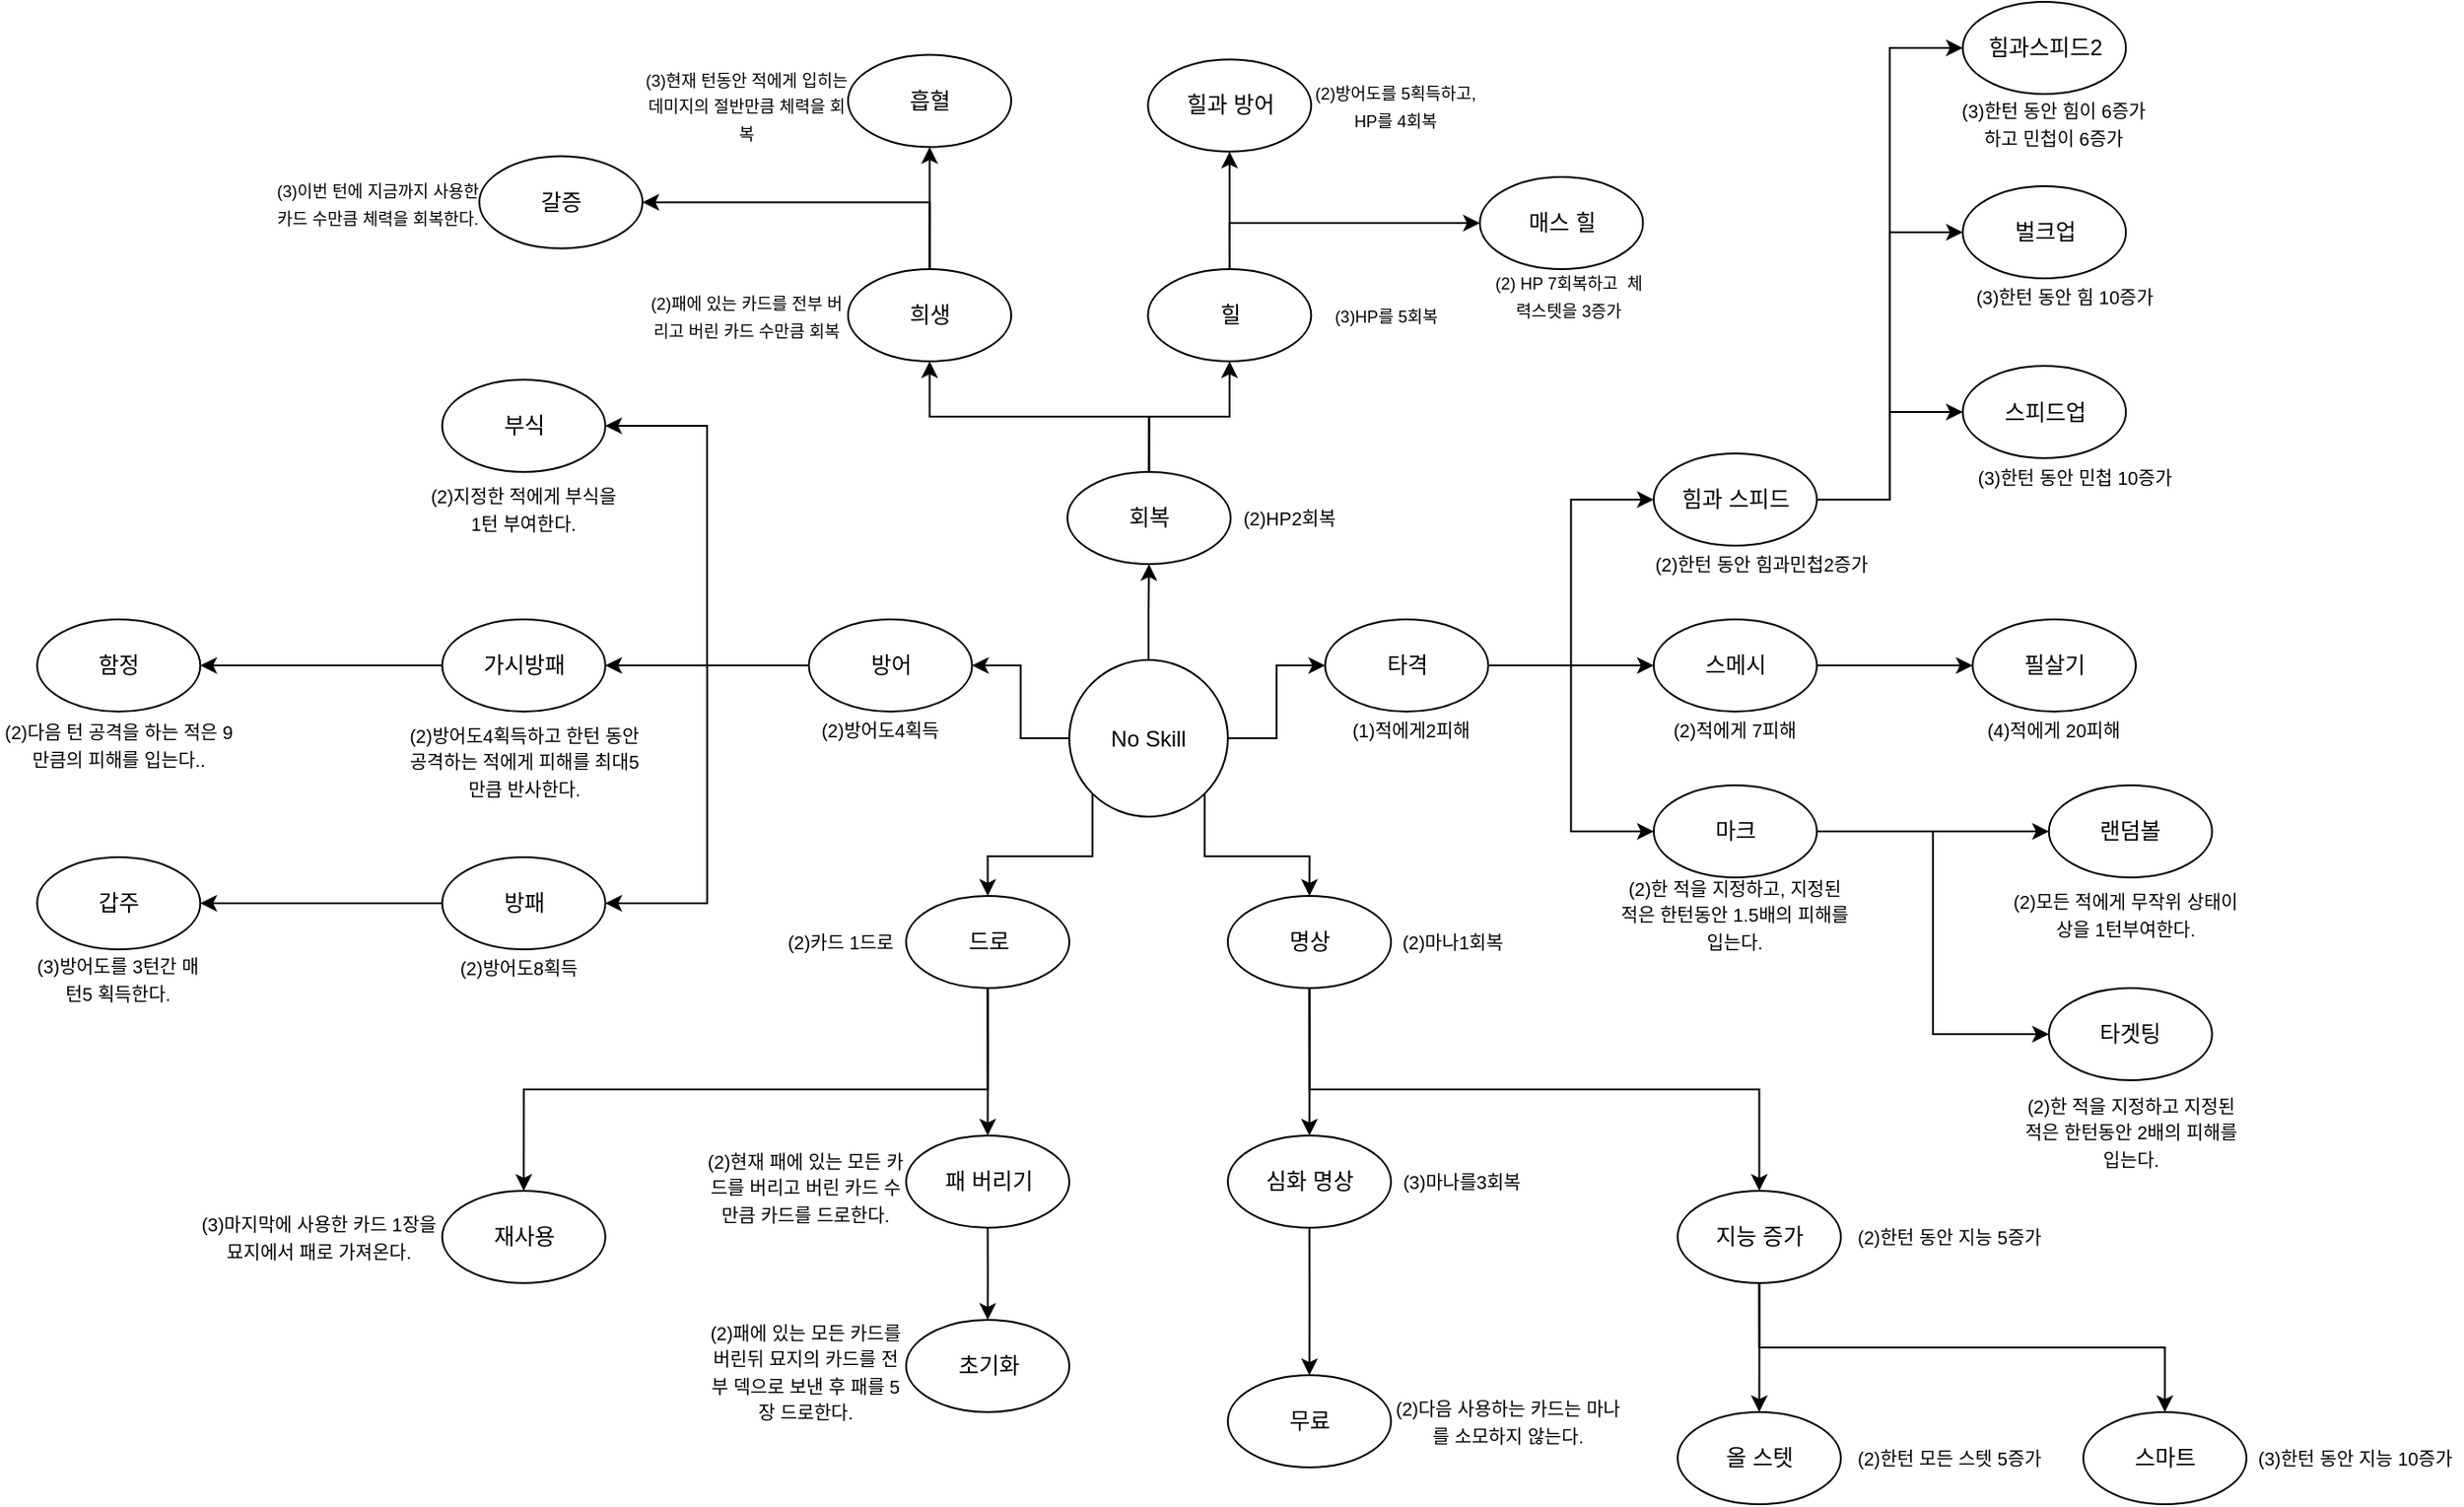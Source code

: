 <mxfile version="14.8.5" type="device"><diagram id="xABcZlc7Ef15x3N7sKB5" name="Page-1"><mxGraphModel dx="2225" dy="1307" grid="1" gridSize="10" guides="1" tooltips="1" connect="1" arrows="1" fold="1" page="1" pageScale="1" pageWidth="827" pageHeight="1169" math="0" shadow="0"><root><mxCell id="0"/><mxCell id="1" parent="0"/><mxCell id="rB0RwMuOpmmlu5eeMzlI-2" style="edgeStyle=orthogonalEdgeStyle;rounded=0;orthogonalLoop=1;jettySize=auto;html=1;exitX=0.5;exitY=0;exitDx=0;exitDy=0;" parent="1" source="2Re-tpJuhs6rNOrAsfIa-3" target="rB0RwMuOpmmlu5eeMzlI-1" edge="1"><mxGeometry relative="1" as="geometry"/></mxCell><mxCell id="rB0RwMuOpmmlu5eeMzlI-4" style="edgeStyle=orthogonalEdgeStyle;rounded=0;orthogonalLoop=1;jettySize=auto;html=1;exitX=1;exitY=0.5;exitDx=0;exitDy=0;entryX=0;entryY=0.5;entryDx=0;entryDy=0;" parent="1" source="2Re-tpJuhs6rNOrAsfIa-3" target="rB0RwMuOpmmlu5eeMzlI-3" edge="1"><mxGeometry relative="1" as="geometry"/></mxCell><mxCell id="rB0RwMuOpmmlu5eeMzlI-6" style="edgeStyle=orthogonalEdgeStyle;rounded=0;orthogonalLoop=1;jettySize=auto;html=1;exitX=0;exitY=0.5;exitDx=0;exitDy=0;entryX=1;entryY=0.5;entryDx=0;entryDy=0;" parent="1" source="2Re-tpJuhs6rNOrAsfIa-3" target="rB0RwMuOpmmlu5eeMzlI-5" edge="1"><mxGeometry relative="1" as="geometry"/></mxCell><mxCell id="rB0RwMuOpmmlu5eeMzlI-9" style="edgeStyle=orthogonalEdgeStyle;rounded=0;orthogonalLoop=1;jettySize=auto;html=1;exitX=0;exitY=1;exitDx=0;exitDy=0;" parent="1" source="2Re-tpJuhs6rNOrAsfIa-3" target="rB0RwMuOpmmlu5eeMzlI-7" edge="1"><mxGeometry relative="1" as="geometry"/></mxCell><mxCell id="rB0RwMuOpmmlu5eeMzlI-11" style="edgeStyle=orthogonalEdgeStyle;rounded=0;orthogonalLoop=1;jettySize=auto;html=1;exitX=1;exitY=1;exitDx=0;exitDy=0;entryX=0.5;entryY=0;entryDx=0;entryDy=0;" parent="1" source="2Re-tpJuhs6rNOrAsfIa-3" target="rB0RwMuOpmmlu5eeMzlI-10" edge="1"><mxGeometry relative="1" as="geometry"/></mxCell><mxCell id="2Re-tpJuhs6rNOrAsfIa-3" value="&lt;span&gt;No Skill&lt;/span&gt;" style="ellipse;whiteSpace=wrap;html=1;" parent="1" vertex="1"><mxGeometry x="780" y="557" width="86" height="85" as="geometry"/></mxCell><mxCell id="rB0RwMuOpmmlu5eeMzlI-21" style="edgeStyle=orthogonalEdgeStyle;rounded=0;orthogonalLoop=1;jettySize=auto;html=1;exitX=0.5;exitY=0;exitDx=0;exitDy=0;" parent="1" source="rB0RwMuOpmmlu5eeMzlI-1" target="rB0RwMuOpmmlu5eeMzlI-20" edge="1"><mxGeometry relative="1" as="geometry"/></mxCell><mxCell id="rB0RwMuOpmmlu5eeMzlI-23" style="edgeStyle=orthogonalEdgeStyle;rounded=0;orthogonalLoop=1;jettySize=auto;html=1;exitX=0.5;exitY=0;exitDx=0;exitDy=0;entryX=0.5;entryY=1;entryDx=0;entryDy=0;" parent="1" source="rB0RwMuOpmmlu5eeMzlI-1" target="rB0RwMuOpmmlu5eeMzlI-22" edge="1"><mxGeometry relative="1" as="geometry"/></mxCell><mxCell id="rB0RwMuOpmmlu5eeMzlI-1" value="&lt;span&gt;회복&lt;br&gt;&lt;/span&gt;" style="ellipse;whiteSpace=wrap;html=1;" parent="1" vertex="1"><mxGeometry x="779" y="455" width="88.5" height="50" as="geometry"/></mxCell><mxCell id="D9b0A5Jqy4yi5jG73Grm-2" style="edgeStyle=orthogonalEdgeStyle;rounded=0;orthogonalLoop=1;jettySize=auto;html=1;exitX=1;exitY=0.5;exitDx=0;exitDy=0;entryX=0;entryY=0.5;entryDx=0;entryDy=0;" edge="1" parent="1" source="rB0RwMuOpmmlu5eeMzlI-3" target="ZcWWFRVV8B-XR63-2pZj-14"><mxGeometry relative="1" as="geometry"/></mxCell><mxCell id="D9b0A5Jqy4yi5jG73Grm-8" style="edgeStyle=orthogonalEdgeStyle;rounded=0;orthogonalLoop=1;jettySize=auto;html=1;exitX=1;exitY=0.5;exitDx=0;exitDy=0;entryX=0;entryY=0.5;entryDx=0;entryDy=0;" edge="1" parent="1" source="rB0RwMuOpmmlu5eeMzlI-3" target="D9b0A5Jqy4yi5jG73Grm-7"><mxGeometry relative="1" as="geometry"/></mxCell><mxCell id="D9b0A5Jqy4yi5jG73Grm-14" style="edgeStyle=orthogonalEdgeStyle;rounded=0;orthogonalLoop=1;jettySize=auto;html=1;exitX=1;exitY=0.5;exitDx=0;exitDy=0;entryX=0;entryY=0.5;entryDx=0;entryDy=0;" edge="1" parent="1" source="rB0RwMuOpmmlu5eeMzlI-3" target="D9b0A5Jqy4yi5jG73Grm-13"><mxGeometry relative="1" as="geometry"/></mxCell><mxCell id="rB0RwMuOpmmlu5eeMzlI-3" value="&lt;span&gt;타격&lt;/span&gt;" style="ellipse;whiteSpace=wrap;html=1;" parent="1" vertex="1"><mxGeometry x="918.75" y="535" width="88.5" height="50" as="geometry"/></mxCell><mxCell id="D9b0A5Jqy4yi5jG73Grm-27" style="edgeStyle=orthogonalEdgeStyle;rounded=0;orthogonalLoop=1;jettySize=auto;html=1;exitX=0;exitY=0.5;exitDx=0;exitDy=0;entryX=1;entryY=0.5;entryDx=0;entryDy=0;" edge="1" parent="1" source="rB0RwMuOpmmlu5eeMzlI-5" target="D9b0A5Jqy4yi5jG73Grm-23"><mxGeometry relative="1" as="geometry"/></mxCell><mxCell id="D9b0A5Jqy4yi5jG73Grm-36" style="edgeStyle=orthogonalEdgeStyle;rounded=0;orthogonalLoop=1;jettySize=auto;html=1;exitX=0;exitY=0.5;exitDx=0;exitDy=0;entryX=1;entryY=0.5;entryDx=0;entryDy=0;" edge="1" parent="1" source="rB0RwMuOpmmlu5eeMzlI-5" target="D9b0A5Jqy4yi5jG73Grm-29"><mxGeometry relative="1" as="geometry"/></mxCell><mxCell id="D9b0A5Jqy4yi5jG73Grm-37" style="edgeStyle=orthogonalEdgeStyle;rounded=0;orthogonalLoop=1;jettySize=auto;html=1;exitX=0;exitY=0.5;exitDx=0;exitDy=0;entryX=1;entryY=0.5;entryDx=0;entryDy=0;" edge="1" parent="1" source="rB0RwMuOpmmlu5eeMzlI-5" target="D9b0A5Jqy4yi5jG73Grm-35"><mxGeometry relative="1" as="geometry"/></mxCell><mxCell id="rB0RwMuOpmmlu5eeMzlI-5" value="&lt;span&gt;방어&lt;/span&gt;" style="ellipse;whiteSpace=wrap;html=1;" parent="1" vertex="1"><mxGeometry x="638.75" y="535" width="88.5" height="50" as="geometry"/></mxCell><mxCell id="D9b0A5Jqy4yi5jG73Grm-33" style="edgeStyle=orthogonalEdgeStyle;rounded=0;orthogonalLoop=1;jettySize=auto;html=1;exitX=0.5;exitY=1;exitDx=0;exitDy=0;" edge="1" parent="1" source="rB0RwMuOpmmlu5eeMzlI-7" target="D9b0A5Jqy4yi5jG73Grm-32"><mxGeometry relative="1" as="geometry"/></mxCell><mxCell id="D9b0A5Jqy4yi5jG73Grm-54" style="edgeStyle=orthogonalEdgeStyle;rounded=0;orthogonalLoop=1;jettySize=auto;html=1;exitX=0.5;exitY=1;exitDx=0;exitDy=0;" edge="1" parent="1" source="rB0RwMuOpmmlu5eeMzlI-7" target="D9b0A5Jqy4yi5jG73Grm-53"><mxGeometry relative="1" as="geometry"/></mxCell><mxCell id="rB0RwMuOpmmlu5eeMzlI-7" value="&lt;span&gt;드로&lt;/span&gt;" style="ellipse;whiteSpace=wrap;html=1;" parent="1" vertex="1"><mxGeometry x="691.5" y="685" width="88.5" height="50" as="geometry"/></mxCell><mxCell id="D9b0A5Jqy4yi5jG73Grm-4" style="edgeStyle=orthogonalEdgeStyle;rounded=0;orthogonalLoop=1;jettySize=auto;html=1;exitX=0.5;exitY=1;exitDx=0;exitDy=0;" edge="1" parent="1" source="rB0RwMuOpmmlu5eeMzlI-10" target="D9b0A5Jqy4yi5jG73Grm-3"><mxGeometry relative="1" as="geometry"/></mxCell><mxCell id="D9b0A5Jqy4yi5jG73Grm-57" style="edgeStyle=orthogonalEdgeStyle;rounded=0;orthogonalLoop=1;jettySize=auto;html=1;exitX=0.5;exitY=1;exitDx=0;exitDy=0;" edge="1" parent="1" source="rB0RwMuOpmmlu5eeMzlI-10" target="D9b0A5Jqy4yi5jG73Grm-56"><mxGeometry relative="1" as="geometry"/></mxCell><mxCell id="rB0RwMuOpmmlu5eeMzlI-10" value="&lt;span&gt;명상&lt;/span&gt;" style="ellipse;whiteSpace=wrap;html=1;" parent="1" vertex="1"><mxGeometry x="866" y="685" width="88.5" height="50" as="geometry"/></mxCell><mxCell id="rB0RwMuOpmmlu5eeMzlI-13" value="&lt;font style=&quot;font-size: 9px&quot;&gt;(2)패에 있는 카드를 전부 버리고 버린 카드 수만큼 회복&lt;/font&gt;" style="text;html=1;strokeColor=none;fillColor=none;align=center;verticalAlign=middle;whiteSpace=wrap;rounded=0;shadow=0;" parent="1" vertex="1"><mxGeometry x="548.5" y="342.5" width="111.5" height="55" as="geometry"/></mxCell><mxCell id="rB0RwMuOpmmlu5eeMzlI-14" value="&lt;font style=&quot;font-size: 10px&quot;&gt;(1)적에게2피해&lt;/font&gt;" style="text;html=1;strokeColor=none;fillColor=none;align=center;verticalAlign=middle;whiteSpace=wrap;rounded=0;shadow=0;" parent="1" vertex="1"><mxGeometry x="921.38" y="585" width="88.62" height="20" as="geometry"/></mxCell><mxCell id="rB0RwMuOpmmlu5eeMzlI-15" value="&lt;font style=&quot;font-size: 10px&quot;&gt;(2)방어도4획득&lt;/font&gt;" style="text;html=1;strokeColor=none;fillColor=none;align=center;verticalAlign=middle;whiteSpace=wrap;rounded=0;shadow=0;" parent="1" vertex="1"><mxGeometry x="630" y="585" width="94.62" height="20" as="geometry"/></mxCell><mxCell id="rB0RwMuOpmmlu5eeMzlI-16" value="&lt;font style=&quot;font-size: 10px&quot;&gt;(2)카드 1드로&lt;/font&gt;" style="text;html=1;strokeColor=none;fillColor=none;align=center;verticalAlign=middle;whiteSpace=wrap;rounded=0;shadow=0;" parent="1" vertex="1"><mxGeometry x="620" y="700" width="71.5" height="20" as="geometry"/></mxCell><mxCell id="rB0RwMuOpmmlu5eeMzlI-18" value="&lt;font style=&quot;font-size: 10px&quot;&gt;(2)마나1회복&lt;/font&gt;" style="text;html=1;strokeColor=none;fillColor=none;align=center;verticalAlign=middle;whiteSpace=wrap;rounded=0;shadow=0;" parent="1" vertex="1"><mxGeometry x="954.5" y="700" width="65.5" height="20" as="geometry"/></mxCell><mxCell id="ZcWWFRVV8B-XR63-2pZj-9" style="edgeStyle=orthogonalEdgeStyle;rounded=0;orthogonalLoop=1;jettySize=auto;html=1;exitX=0.5;exitY=0;exitDx=0;exitDy=0;entryX=0.5;entryY=1;entryDx=0;entryDy=0;" parent="1" source="rB0RwMuOpmmlu5eeMzlI-20" target="ZcWWFRVV8B-XR63-2pZj-7" edge="1"><mxGeometry relative="1" as="geometry"/></mxCell><mxCell id="D9b0A5Jqy4yi5jG73Grm-10" style="edgeStyle=orthogonalEdgeStyle;rounded=0;orthogonalLoop=1;jettySize=auto;html=1;exitX=0.5;exitY=0;exitDx=0;exitDy=0;entryX=1;entryY=0.5;entryDx=0;entryDy=0;" edge="1" parent="1" source="rB0RwMuOpmmlu5eeMzlI-20" target="D9b0A5Jqy4yi5jG73Grm-9"><mxGeometry relative="1" as="geometry"/></mxCell><mxCell id="rB0RwMuOpmmlu5eeMzlI-20" value="&lt;span&gt;희생&lt;br&gt;&lt;/span&gt;" style="ellipse;whiteSpace=wrap;html=1;" parent="1" vertex="1"><mxGeometry x="660" y="345" width="88.5" height="50" as="geometry"/></mxCell><mxCell id="ZcWWFRVV8B-XR63-2pZj-2" style="edgeStyle=orthogonalEdgeStyle;rounded=0;orthogonalLoop=1;jettySize=auto;html=1;exitX=0.5;exitY=0;exitDx=0;exitDy=0;entryX=0.5;entryY=1;entryDx=0;entryDy=0;" parent="1" source="rB0RwMuOpmmlu5eeMzlI-22" target="ZcWWFRVV8B-XR63-2pZj-1" edge="1"><mxGeometry relative="1" as="geometry"/></mxCell><mxCell id="ZcWWFRVV8B-XR63-2pZj-5" style="edgeStyle=orthogonalEdgeStyle;rounded=0;orthogonalLoop=1;jettySize=auto;html=1;exitX=0.5;exitY=0;exitDx=0;exitDy=0;" parent="1" source="rB0RwMuOpmmlu5eeMzlI-22" target="ZcWWFRVV8B-XR63-2pZj-3" edge="1"><mxGeometry relative="1" as="geometry"/></mxCell><mxCell id="rB0RwMuOpmmlu5eeMzlI-22" value="힐" style="ellipse;whiteSpace=wrap;html=1;" parent="1" vertex="1"><mxGeometry x="822.69" y="345" width="88.5" height="50" as="geometry"/></mxCell><mxCell id="rB0RwMuOpmmlu5eeMzlI-25" value="&lt;font style=&quot;font-size: 10px&quot;&gt;(2)HP2회복&lt;/font&gt;" style="text;html=1;strokeColor=none;fillColor=none;align=center;verticalAlign=middle;whiteSpace=wrap;rounded=0;shadow=0;" parent="1" vertex="1"><mxGeometry x="867.5" y="470" width="62.5" height="20" as="geometry"/></mxCell><mxCell id="rB0RwMuOpmmlu5eeMzlI-26" value="&lt;font style=&quot;font-size: 9px&quot;&gt;(3)HP를 5회복&lt;/font&gt;" style="text;html=1;strokeColor=none;fillColor=none;align=center;verticalAlign=middle;whiteSpace=wrap;rounded=0;shadow=0;" parent="1" vertex="1"><mxGeometry x="911.19" y="358.75" width="81.5" height="22.5" as="geometry"/></mxCell><mxCell id="ZcWWFRVV8B-XR63-2pZj-1" value="힐과 방어" style="ellipse;whiteSpace=wrap;html=1;" parent="1" vertex="1"><mxGeometry x="822.69" y="231.25" width="88.5" height="50" as="geometry"/></mxCell><mxCell id="ZcWWFRVV8B-XR63-2pZj-3" value="매스 힐" style="ellipse;whiteSpace=wrap;html=1;" parent="1" vertex="1"><mxGeometry x="1002.69" y="295" width="88.5" height="50" as="geometry"/></mxCell><mxCell id="ZcWWFRVV8B-XR63-2pZj-6" value="&lt;font style=&quot;font-size: 9px&quot;&gt;(2)방어도를 5획득하고, HP를 4회복&lt;/font&gt;" style="text;html=1;strokeColor=none;fillColor=none;align=center;verticalAlign=middle;whiteSpace=wrap;rounded=0;shadow=0;" parent="1" vertex="1"><mxGeometry x="911.19" y="245" width="91.5" height="22.5" as="geometry"/></mxCell><mxCell id="ZcWWFRVV8B-XR63-2pZj-7" value="&lt;span&gt;흡혈&lt;br&gt;&lt;/span&gt;" style="ellipse;whiteSpace=wrap;html=1;" parent="1" vertex="1"><mxGeometry x="660" y="228.75" width="88.5" height="50" as="geometry"/></mxCell><mxCell id="ZcWWFRVV8B-XR63-2pZj-10" value="&lt;font style=&quot;font-size: 9px&quot;&gt;(3)현재 턴동안 적에게 입히는 데미지의 절반만큼 체력을 회복&lt;/font&gt;" style="text;html=1;strokeColor=none;fillColor=none;align=center;verticalAlign=middle;whiteSpace=wrap;rounded=0;shadow=0;" parent="1" vertex="1"><mxGeometry x="548.5" y="228.75" width="111.5" height="55" as="geometry"/></mxCell><mxCell id="ZcWWFRVV8B-XR63-2pZj-11" value="&lt;font style=&quot;font-size: 9px&quot;&gt;(2) HP 7회복하고&amp;nbsp; 체력스텟을 3증가&lt;/font&gt;" style="text;html=1;strokeColor=none;fillColor=none;align=center;verticalAlign=middle;whiteSpace=wrap;rounded=0;shadow=0;" parent="1" vertex="1"><mxGeometry x="1009.69" y="347.5" width="81.5" height="22.5" as="geometry"/></mxCell><mxCell id="D9b0A5Jqy4yi5jG73Grm-42" style="edgeStyle=orthogonalEdgeStyle;rounded=0;orthogonalLoop=1;jettySize=auto;html=1;exitX=1;exitY=0.5;exitDx=0;exitDy=0;entryX=0;entryY=0.5;entryDx=0;entryDy=0;" edge="1" parent="1" source="ZcWWFRVV8B-XR63-2pZj-14" target="D9b0A5Jqy4yi5jG73Grm-41"><mxGeometry relative="1" as="geometry"/></mxCell><mxCell id="D9b0A5Jqy4yi5jG73Grm-69" style="edgeStyle=orthogonalEdgeStyle;rounded=0;orthogonalLoop=1;jettySize=auto;html=1;exitX=1;exitY=0.5;exitDx=0;exitDy=0;entryX=0;entryY=0.5;entryDx=0;entryDy=0;" edge="1" parent="1" source="ZcWWFRVV8B-XR63-2pZj-14" target="D9b0A5Jqy4yi5jG73Grm-17"><mxGeometry relative="1" as="geometry"/></mxCell><mxCell id="D9b0A5Jqy4yi5jG73Grm-71" style="edgeStyle=orthogonalEdgeStyle;rounded=0;orthogonalLoop=1;jettySize=auto;html=1;exitX=1;exitY=0.5;exitDx=0;exitDy=0;entryX=0;entryY=0.5;entryDx=0;entryDy=0;" edge="1" parent="1" source="ZcWWFRVV8B-XR63-2pZj-14" target="D9b0A5Jqy4yi5jG73Grm-70"><mxGeometry relative="1" as="geometry"/></mxCell><mxCell id="ZcWWFRVV8B-XR63-2pZj-14" value="힘과 스피드" style="ellipse;whiteSpace=wrap;html=1;" parent="1" vertex="1"><mxGeometry x="1097" y="445" width="88.5" height="50" as="geometry"/></mxCell><mxCell id="D9b0A5Jqy4yi5jG73Grm-1" value="&lt;font style=&quot;font-size: 10px&quot;&gt;(2)한턴 동안 힘과민첩2증가&lt;/font&gt;" style="text;html=1;strokeColor=none;fillColor=none;align=center;verticalAlign=middle;whiteSpace=wrap;rounded=0;shadow=0;" vertex="1" parent="1"><mxGeometry x="1091.19" y="495" width="128.81" height="20" as="geometry"/></mxCell><mxCell id="D9b0A5Jqy4yi5jG73Grm-74" style="edgeStyle=orthogonalEdgeStyle;rounded=0;orthogonalLoop=1;jettySize=auto;html=1;exitX=0.5;exitY=1;exitDx=0;exitDy=0;" edge="1" parent="1" source="D9b0A5Jqy4yi5jG73Grm-3" target="D9b0A5Jqy4yi5jG73Grm-73"><mxGeometry relative="1" as="geometry"/></mxCell><mxCell id="D9b0A5Jqy4yi5jG73Grm-76" style="edgeStyle=orthogonalEdgeStyle;rounded=0;orthogonalLoop=1;jettySize=auto;html=1;exitX=0.5;exitY=1;exitDx=0;exitDy=0;" edge="1" parent="1" source="D9b0A5Jqy4yi5jG73Grm-3" target="D9b0A5Jqy4yi5jG73Grm-75"><mxGeometry relative="1" as="geometry"/></mxCell><mxCell id="D9b0A5Jqy4yi5jG73Grm-3" value="지능 증가" style="ellipse;whiteSpace=wrap;html=1;" vertex="1" parent="1"><mxGeometry x="1110" y="845" width="88.5" height="50" as="geometry"/></mxCell><mxCell id="D9b0A5Jqy4yi5jG73Grm-6" value="&lt;font style=&quot;font-size: 10px&quot;&gt;(2)한턴 동안 지능 5증가&lt;/font&gt;" style="text;html=1;strokeColor=none;fillColor=none;align=center;verticalAlign=middle;whiteSpace=wrap;rounded=0;shadow=0;" vertex="1" parent="1"><mxGeometry x="1198.5" y="860" width="117" height="20" as="geometry"/></mxCell><mxCell id="D9b0A5Jqy4yi5jG73Grm-47" style="edgeStyle=orthogonalEdgeStyle;rounded=0;orthogonalLoop=1;jettySize=auto;html=1;exitX=1;exitY=0.5;exitDx=0;exitDy=0;" edge="1" parent="1" source="D9b0A5Jqy4yi5jG73Grm-7" target="D9b0A5Jqy4yi5jG73Grm-46"><mxGeometry relative="1" as="geometry"/></mxCell><mxCell id="D9b0A5Jqy4yi5jG73Grm-7" value="스메시" style="ellipse;whiteSpace=wrap;html=1;" vertex="1" parent="1"><mxGeometry x="1097" y="535" width="88.5" height="50" as="geometry"/></mxCell><mxCell id="D9b0A5Jqy4yi5jG73Grm-9" value="&lt;span&gt;갈증&lt;br&gt;&lt;/span&gt;" style="ellipse;whiteSpace=wrap;html=1;" vertex="1" parent="1"><mxGeometry x="460" y="283.75" width="88.5" height="50" as="geometry"/></mxCell><mxCell id="D9b0A5Jqy4yi5jG73Grm-11" value="&lt;font style=&quot;font-size: 9px&quot;&gt;(3)이번 턴에 지금까지 사용한 카드 수만큼 체력을 회복한다.&lt;/font&gt;" style="text;html=1;strokeColor=none;fillColor=none;align=center;verticalAlign=middle;whiteSpace=wrap;rounded=0;shadow=0;" vertex="1" parent="1"><mxGeometry x="348.5" y="281.25" width="111.5" height="55" as="geometry"/></mxCell><mxCell id="D9b0A5Jqy4yi5jG73Grm-12" value="&lt;font style=&quot;font-size: 10px&quot;&gt;(2)적에게 7피해&lt;/font&gt;" style="text;html=1;strokeColor=none;fillColor=none;align=center;verticalAlign=middle;whiteSpace=wrap;rounded=0;shadow=0;" vertex="1" parent="1"><mxGeometry x="1091.19" y="585" width="100.12" height="20" as="geometry"/></mxCell><mxCell id="D9b0A5Jqy4yi5jG73Grm-25" style="edgeStyle=orthogonalEdgeStyle;rounded=0;orthogonalLoop=1;jettySize=auto;html=1;exitX=1;exitY=0.5;exitDx=0;exitDy=0;entryX=0;entryY=0.5;entryDx=0;entryDy=0;" edge="1" parent="1" source="D9b0A5Jqy4yi5jG73Grm-13" target="D9b0A5Jqy4yi5jG73Grm-24"><mxGeometry relative="1" as="geometry"/></mxCell><mxCell id="D9b0A5Jqy4yi5jG73Grm-45" style="edgeStyle=orthogonalEdgeStyle;rounded=0;orthogonalLoop=1;jettySize=auto;html=1;exitX=1;exitY=0.5;exitDx=0;exitDy=0;entryX=0;entryY=0.5;entryDx=0;entryDy=0;" edge="1" parent="1" source="D9b0A5Jqy4yi5jG73Grm-13" target="D9b0A5Jqy4yi5jG73Grm-44"><mxGeometry relative="1" as="geometry"/></mxCell><mxCell id="D9b0A5Jqy4yi5jG73Grm-13" value="마크" style="ellipse;whiteSpace=wrap;html=1;" vertex="1" parent="1"><mxGeometry x="1097" y="625" width="88.5" height="50" as="geometry"/></mxCell><mxCell id="D9b0A5Jqy4yi5jG73Grm-16" value="&lt;font style=&quot;font-size: 10px&quot;&gt;(2)한 적을 지정하고, 지정된 적은 한턴동안 1.5배의 피해를 입는다.&lt;/font&gt;" style="text;html=1;strokeColor=none;fillColor=none;align=center;verticalAlign=middle;whiteSpace=wrap;rounded=0;shadow=0;" vertex="1" parent="1"><mxGeometry x="1078.35" y="675" width="125.81" height="40" as="geometry"/></mxCell><mxCell id="D9b0A5Jqy4yi5jG73Grm-17" value="벌크업" style="ellipse;whiteSpace=wrap;html=1;" vertex="1" parent="1"><mxGeometry x="1264.63" y="300" width="88.5" height="50" as="geometry"/></mxCell><mxCell id="D9b0A5Jqy4yi5jG73Grm-19" value="&lt;font style=&quot;font-size: 10px&quot;&gt;(3)한턴 동안 힘 10증가&lt;/font&gt;" style="text;html=1;strokeColor=none;fillColor=none;align=center;verticalAlign=middle;whiteSpace=wrap;rounded=0;shadow=0;" vertex="1" parent="1"><mxGeometry x="1264.63" y="350" width="110" height="20" as="geometry"/></mxCell><mxCell id="D9b0A5Jqy4yi5jG73Grm-64" style="edgeStyle=orthogonalEdgeStyle;rounded=0;orthogonalLoop=1;jettySize=auto;html=1;exitX=0;exitY=0.5;exitDx=0;exitDy=0;entryX=1;entryY=0.5;entryDx=0;entryDy=0;" edge="1" parent="1" source="D9b0A5Jqy4yi5jG73Grm-23" target="D9b0A5Jqy4yi5jG73Grm-61"><mxGeometry relative="1" as="geometry"/></mxCell><mxCell id="D9b0A5Jqy4yi5jG73Grm-23" value="가시방패" style="ellipse;whiteSpace=wrap;html=1;" vertex="1" parent="1"><mxGeometry x="439.85" y="535" width="88.5" height="50" as="geometry"/></mxCell><mxCell id="D9b0A5Jqy4yi5jG73Grm-24" value="랜덤볼" style="ellipse;whiteSpace=wrap;html=1;" vertex="1" parent="1"><mxGeometry x="1311.35" y="625" width="88.5" height="50" as="geometry"/></mxCell><mxCell id="D9b0A5Jqy4yi5jG73Grm-26" value="&lt;font style=&quot;font-size: 10px&quot;&gt;(2)모든 적에게 무작위 상태이상을 1턴부여한다.&lt;/font&gt;" style="text;html=1;strokeColor=none;fillColor=none;align=center;verticalAlign=middle;whiteSpace=wrap;rounded=0;shadow=0;" vertex="1" parent="1"><mxGeometry x="1290" y="680" width="125.81" height="30" as="geometry"/></mxCell><mxCell id="D9b0A5Jqy4yi5jG73Grm-28" value="&lt;font style=&quot;font-size: 10px&quot;&gt;(2)방어도4획득하고 한턴 동안 공격하는 적에게 피해를 최대5만큼 반사한다.&lt;/font&gt;" style="text;html=1;strokeColor=none;fillColor=none;align=center;verticalAlign=middle;whiteSpace=wrap;rounded=0;shadow=0;" vertex="1" parent="1"><mxGeometry x="419.69" y="587" width="128.81" height="50" as="geometry"/></mxCell><mxCell id="D9b0A5Jqy4yi5jG73Grm-67" style="edgeStyle=orthogonalEdgeStyle;rounded=0;orthogonalLoop=1;jettySize=auto;html=1;exitX=0;exitY=0.5;exitDx=0;exitDy=0;entryX=1;entryY=0.5;entryDx=0;entryDy=0;" edge="1" parent="1" source="D9b0A5Jqy4yi5jG73Grm-29" target="D9b0A5Jqy4yi5jG73Grm-66"><mxGeometry relative="1" as="geometry"/></mxCell><mxCell id="D9b0A5Jqy4yi5jG73Grm-29" value="방패" style="ellipse;whiteSpace=wrap;html=1;" vertex="1" parent="1"><mxGeometry x="439.85" y="664" width="88.5" height="50" as="geometry"/></mxCell><mxCell id="D9b0A5Jqy4yi5jG73Grm-31" value="&lt;font style=&quot;font-size: 10px&quot;&gt;(2)방어도8획득&lt;/font&gt;" style="text;html=1;strokeColor=none;fillColor=none;align=center;verticalAlign=middle;whiteSpace=wrap;rounded=0;shadow=0;" vertex="1" parent="1"><mxGeometry x="433.73" y="714" width="94.62" height="20" as="geometry"/></mxCell><mxCell id="D9b0A5Jqy4yi5jG73Grm-32" value="재사용" style="ellipse;whiteSpace=wrap;html=1;" vertex="1" parent="1"><mxGeometry x="439.85" y="845" width="88.5" height="50" as="geometry"/></mxCell><mxCell id="D9b0A5Jqy4yi5jG73Grm-34" value="&lt;font style=&quot;font-size: 10px&quot;&gt;(3)마지막에 사용한 카드 1장을 묘지에서 패로 가져온다.&lt;/font&gt;" style="text;html=1;strokeColor=none;fillColor=none;align=center;verticalAlign=middle;whiteSpace=wrap;rounded=0;shadow=0;" vertex="1" parent="1"><mxGeometry x="306.69" y="860" width="131.5" height="20" as="geometry"/></mxCell><mxCell id="D9b0A5Jqy4yi5jG73Grm-35" value="부식" style="ellipse;whiteSpace=wrap;html=1;" vertex="1" parent="1"><mxGeometry x="439.84" y="405" width="88.5" height="50" as="geometry"/></mxCell><mxCell id="D9b0A5Jqy4yi5jG73Grm-38" value="&lt;font style=&quot;font-size: 10px&quot;&gt;(2)지정한 적에게 부식을 1턴 부여한다.&lt;/font&gt;" style="text;html=1;strokeColor=none;fillColor=none;align=center;verticalAlign=middle;whiteSpace=wrap;rounded=0;shadow=0;" vertex="1" parent="1"><mxGeometry x="428.94" y="455" width="110.3" height="40" as="geometry"/></mxCell><mxCell id="D9b0A5Jqy4yi5jG73Grm-41" value="힘과스피드2" style="ellipse;whiteSpace=wrap;html=1;" vertex="1" parent="1"><mxGeometry x="1264.63" y="200" width="88.5" height="50" as="geometry"/></mxCell><mxCell id="D9b0A5Jqy4yi5jG73Grm-43" value="&lt;font style=&quot;font-size: 10px&quot;&gt;(3)한턴 동안 힘이 6증가하고 민첩이 6증가&lt;/font&gt;" style="text;html=1;strokeColor=none;fillColor=none;align=center;verticalAlign=middle;whiteSpace=wrap;rounded=0;shadow=0;" vertex="1" parent="1"><mxGeometry x="1259.25" y="250" width="110" height="32.5" as="geometry"/></mxCell><mxCell id="D9b0A5Jqy4yi5jG73Grm-44" value="타겟팅" style="ellipse;whiteSpace=wrap;html=1;" vertex="1" parent="1"><mxGeometry x="1311.35" y="735" width="88.5" height="50" as="geometry"/></mxCell><mxCell id="D9b0A5Jqy4yi5jG73Grm-46" value="필살기" style="ellipse;whiteSpace=wrap;html=1;" vertex="1" parent="1"><mxGeometry x="1270" y="535" width="88.5" height="50" as="geometry"/></mxCell><mxCell id="D9b0A5Jqy4yi5jG73Grm-48" value="&lt;font style=&quot;font-size: 10px&quot;&gt;(4)적에게 20피해&lt;/font&gt;" style="text;html=1;strokeColor=none;fillColor=none;align=center;verticalAlign=middle;whiteSpace=wrap;rounded=0;shadow=0;" vertex="1" parent="1"><mxGeometry x="1264.19" y="585" width="100.12" height="20" as="geometry"/></mxCell><mxCell id="D9b0A5Jqy4yi5jG73Grm-49" value="&lt;font style=&quot;font-size: 10px&quot;&gt;(2)한 적을 지정하고 지정된 적은 한턴동안 2배의 피해를 입는다.&lt;/font&gt;" style="text;html=1;strokeColor=none;fillColor=none;align=center;verticalAlign=middle;whiteSpace=wrap;rounded=0;shadow=0;" vertex="1" parent="1"><mxGeometry x="1292.69" y="790" width="125.81" height="45" as="geometry"/></mxCell><mxCell id="D9b0A5Jqy4yi5jG73Grm-84" style="edgeStyle=orthogonalEdgeStyle;rounded=0;orthogonalLoop=1;jettySize=auto;html=1;exitX=0.5;exitY=1;exitDx=0;exitDy=0;" edge="1" parent="1" source="D9b0A5Jqy4yi5jG73Grm-53" target="D9b0A5Jqy4yi5jG73Grm-82"><mxGeometry relative="1" as="geometry"/></mxCell><mxCell id="D9b0A5Jqy4yi5jG73Grm-53" value="패 버리기" style="ellipse;whiteSpace=wrap;html=1;" vertex="1" parent="1"><mxGeometry x="691.5" y="815" width="88.5" height="50" as="geometry"/></mxCell><mxCell id="D9b0A5Jqy4yi5jG73Grm-55" value="&lt;font style=&quot;font-size: 10px&quot;&gt;(2)현재 패에 있는 모든 카드를 버리고 버린 카드 수만큼 카드를 드로한다.&lt;/font&gt;" style="text;html=1;strokeColor=none;fillColor=none;align=center;verticalAlign=middle;whiteSpace=wrap;rounded=0;shadow=0;" vertex="1" parent="1"><mxGeometry x="581.5" y="815" width="110" height="55" as="geometry"/></mxCell><mxCell id="D9b0A5Jqy4yi5jG73Grm-81" style="edgeStyle=orthogonalEdgeStyle;rounded=0;orthogonalLoop=1;jettySize=auto;html=1;exitX=0.5;exitY=1;exitDx=0;exitDy=0;" edge="1" parent="1" source="D9b0A5Jqy4yi5jG73Grm-56" target="D9b0A5Jqy4yi5jG73Grm-79"><mxGeometry relative="1" as="geometry"/></mxCell><mxCell id="D9b0A5Jqy4yi5jG73Grm-56" value="심화 명상" style="ellipse;whiteSpace=wrap;html=1;" vertex="1" parent="1"><mxGeometry x="866" y="815" width="88.5" height="50" as="geometry"/></mxCell><mxCell id="D9b0A5Jqy4yi5jG73Grm-58" value="&lt;font style=&quot;font-size: 10px&quot;&gt;(3)마나를3회복&lt;/font&gt;" style="text;html=1;strokeColor=none;fillColor=none;align=center;verticalAlign=middle;whiteSpace=wrap;rounded=0;shadow=0;" vertex="1" parent="1"><mxGeometry x="954.5" y="825" width="75.5" height="30" as="geometry"/></mxCell><mxCell id="D9b0A5Jqy4yi5jG73Grm-61" value="함정" style="ellipse;whiteSpace=wrap;html=1;" vertex="1" parent="1"><mxGeometry x="220.15" y="535" width="88.5" height="50" as="geometry"/></mxCell><mxCell id="D9b0A5Jqy4yi5jG73Grm-65" value="&lt;font style=&quot;font-size: 10px&quot;&gt;(2)다음 턴 공격을 하는 적은 9만큼의 피해를 입는다..&lt;/font&gt;" style="text;html=1;strokeColor=none;fillColor=none;align=center;verticalAlign=middle;whiteSpace=wrap;rounded=0;shadow=0;" vertex="1" parent="1"><mxGeometry x="200" y="585" width="128.81" height="35" as="geometry"/></mxCell><mxCell id="D9b0A5Jqy4yi5jG73Grm-66" value="갑주" style="ellipse;whiteSpace=wrap;html=1;" vertex="1" parent="1"><mxGeometry x="220.15" y="664" width="88.5" height="50" as="geometry"/></mxCell><mxCell id="D9b0A5Jqy4yi5jG73Grm-68" value="&lt;font style=&quot;font-size: 10px&quot;&gt;(3)방어도를 3턴간 매턴5 획득한다.&lt;/font&gt;" style="text;html=1;strokeColor=none;fillColor=none;align=center;verticalAlign=middle;whiteSpace=wrap;rounded=0;shadow=0;" vertex="1" parent="1"><mxGeometry x="219.41" y="715" width="90" height="30" as="geometry"/></mxCell><mxCell id="D9b0A5Jqy4yi5jG73Grm-70" value="스피드업" style="ellipse;whiteSpace=wrap;html=1;" vertex="1" parent="1"><mxGeometry x="1264.63" y="397.5" width="88.5" height="50" as="geometry"/></mxCell><mxCell id="D9b0A5Jqy4yi5jG73Grm-72" value="&lt;font style=&quot;font-size: 10px&quot;&gt;(3)한턴 동안 민첩 10증가&lt;/font&gt;" style="text;html=1;strokeColor=none;fillColor=none;align=center;verticalAlign=middle;whiteSpace=wrap;rounded=0;shadow=0;" vertex="1" parent="1"><mxGeometry x="1264.63" y="447.5" width="120.75" height="20" as="geometry"/></mxCell><mxCell id="D9b0A5Jqy4yi5jG73Grm-73" value="스마트" style="ellipse;whiteSpace=wrap;html=1;" vertex="1" parent="1"><mxGeometry x="1330" y="965" width="88.5" height="50" as="geometry"/></mxCell><mxCell id="D9b0A5Jqy4yi5jG73Grm-75" value="올 스텟" style="ellipse;whiteSpace=wrap;html=1;" vertex="1" parent="1"><mxGeometry x="1110" y="965" width="88.5" height="50" as="geometry"/></mxCell><mxCell id="D9b0A5Jqy4yi5jG73Grm-77" value="&lt;font style=&quot;font-size: 10px&quot;&gt;(2)한턴 모든 스텟 5증가&lt;/font&gt;" style="text;html=1;strokeColor=none;fillColor=none;align=center;verticalAlign=middle;whiteSpace=wrap;rounded=0;shadow=0;" vertex="1" parent="1"><mxGeometry x="1198.5" y="980" width="117" height="20" as="geometry"/></mxCell><mxCell id="D9b0A5Jqy4yi5jG73Grm-78" value="&lt;font style=&quot;font-size: 10px&quot;&gt;(3)한턴 동안 지능 10증가&lt;/font&gt;" style="text;html=1;strokeColor=none;fillColor=none;align=center;verticalAlign=middle;whiteSpace=wrap;rounded=0;shadow=0;" vertex="1" parent="1"><mxGeometry x="1418.5" y="980" width="117" height="20" as="geometry"/></mxCell><mxCell id="D9b0A5Jqy4yi5jG73Grm-79" value="무료" style="ellipse;whiteSpace=wrap;html=1;" vertex="1" parent="1"><mxGeometry x="866" y="945" width="88.5" height="50" as="geometry"/></mxCell><mxCell id="D9b0A5Jqy4yi5jG73Grm-80" value="&lt;font style=&quot;font-size: 10px&quot;&gt;(2)다음 사용하는 카드는 마나를 소모하지 않는다.&lt;/font&gt;" style="text;html=1;strokeColor=none;fillColor=none;align=center;verticalAlign=middle;whiteSpace=wrap;rounded=0;shadow=0;" vertex="1" parent="1"><mxGeometry x="954.5" y="955" width="125.5" height="30" as="geometry"/></mxCell><mxCell id="D9b0A5Jqy4yi5jG73Grm-82" value="초기화" style="ellipse;whiteSpace=wrap;html=1;" vertex="1" parent="1"><mxGeometry x="691.5" y="915" width="88.5" height="50" as="geometry"/></mxCell><mxCell id="D9b0A5Jqy4yi5jG73Grm-85" value="&lt;font style=&quot;font-size: 10px&quot;&gt;(2)패에 있는 모든 카드를 버린뒤 묘지의 카드를 전부 덱으로 보낸 후 패를 5장 드로한다.&lt;/font&gt;" style="text;html=1;strokeColor=none;fillColor=none;align=center;verticalAlign=middle;whiteSpace=wrap;rounded=0;shadow=0;" vertex="1" parent="1"><mxGeometry x="581.5" y="915" width="110" height="55" as="geometry"/></mxCell></root></mxGraphModel></diagram></mxfile>